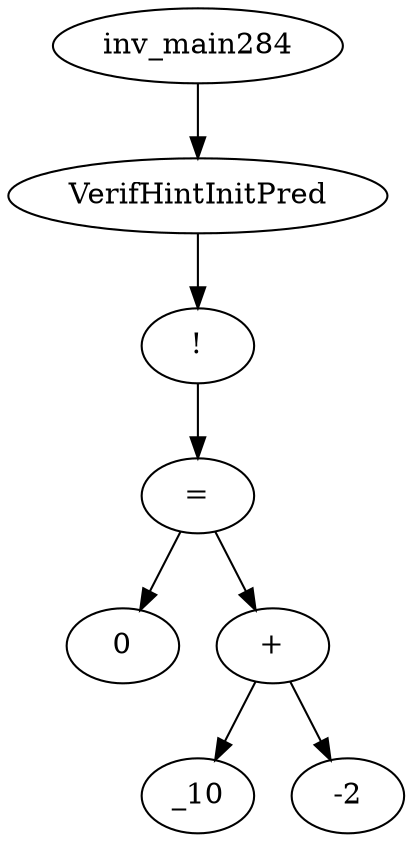 digraph dag {
0 [label="inv_main284"];
1 [label="VerifHintInitPred"];
2 [label="!"];
3 [label="="];
4 [label="0"];
5 [label="+"];
6 [label="_10"];
7 [label="-2"];
0->1
1->2
2->3
3->5
3 -> 4
5->7
5 -> 6
}
